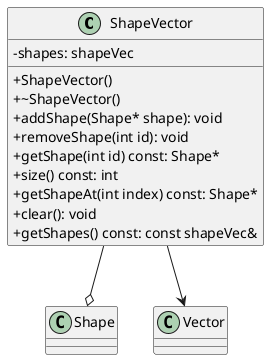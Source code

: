 @startuml ShapeVector
skinparam classAttributeIconSize 0

class ShapeVector {
    - shapes: shapeVec
    + ShapeVector()
    + ~ShapeVector()
    + addShape(Shape* shape): void
    + removeShape(int id): void
    + getShape(int id) const: Shape*
    + size() const: int
    + getShapeAt(int index) const: Shape*
    + clear(): void
    + getShapes() const: const shapeVec&
}

ShapeVector --o Shape
ShapeVector --> Vector
@enduml
